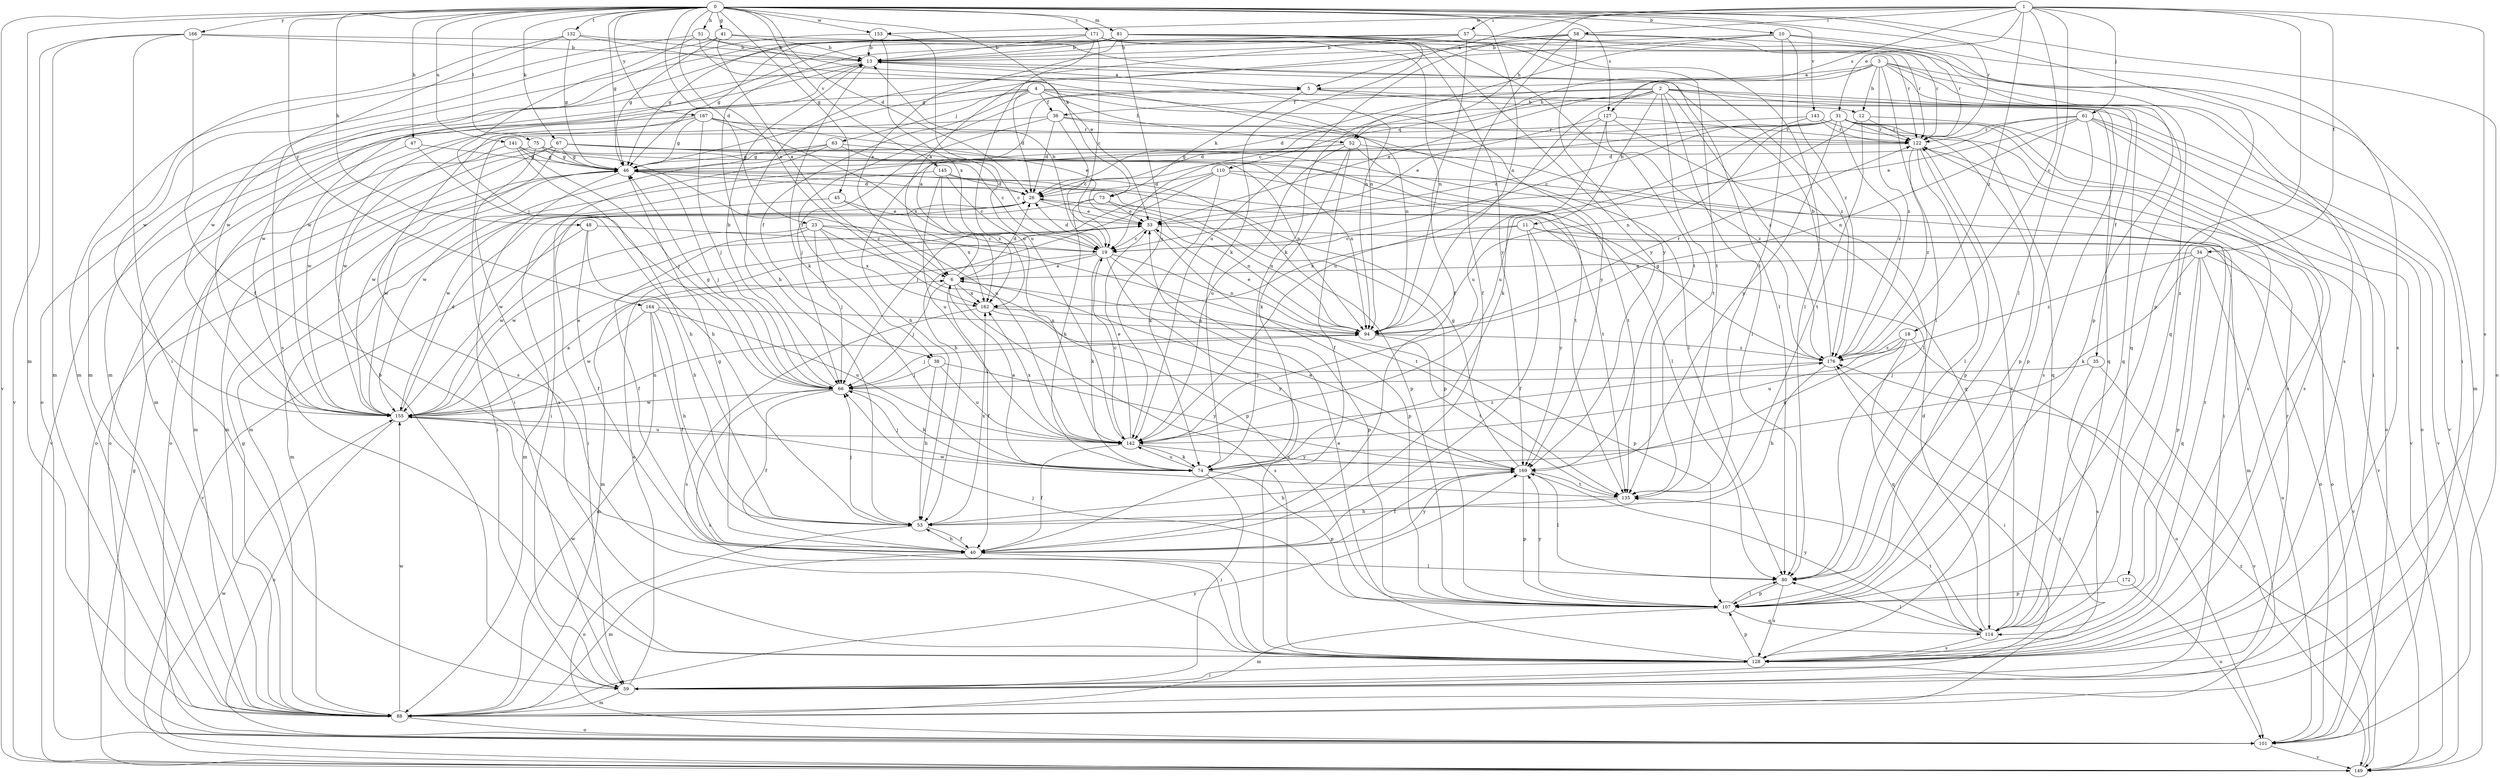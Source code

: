 strict digraph  {
0;
1;
2;
3;
4;
5;
6;
10;
11;
12;
13;
18;
19;
23;
26;
31;
33;
34;
35;
36;
38;
40;
41;
45;
46;
47;
48;
51;
52;
53;
57;
58;
59;
61;
63;
66;
67;
73;
74;
75;
80;
81;
88;
94;
101;
107;
110;
114;
122;
127;
128;
132;
135;
141;
142;
143;
145;
149;
153;
155;
162;
164;
166;
167;
169;
171;
172;
176;
0 -> 10  [label=b];
0 -> 23  [label=d];
0 -> 26  [label=d];
0 -> 41  [label=g];
0 -> 45  [label=g];
0 -> 46  [label=g];
0 -> 47  [label=h];
0 -> 48  [label=h];
0 -> 51  [label=h];
0 -> 67  [label=k];
0 -> 73  [label=k];
0 -> 75  [label=l];
0 -> 81  [label=m];
0 -> 88  [label=m];
0 -> 94  [label=n];
0 -> 101  [label=o];
0 -> 122  [label=r];
0 -> 127  [label=s];
0 -> 132  [label=t];
0 -> 141  [label=u];
0 -> 143  [label=v];
0 -> 145  [label=v];
0 -> 149  [label=v];
0 -> 153  [label=w];
0 -> 162  [label=x];
0 -> 164  [label=y];
0 -> 166  [label=y];
0 -> 167  [label=y];
0 -> 171  [label=z];
0 -> 172  [label=z];
1 -> 5  [label=a];
1 -> 18  [label=c];
1 -> 31  [label=e];
1 -> 34  [label=f];
1 -> 52  [label=h];
1 -> 57  [label=i];
1 -> 58  [label=i];
1 -> 61  [label=j];
1 -> 80  [label=l];
1 -> 107  [label=p];
1 -> 127  [label=s];
1 -> 128  [label=s];
1 -> 153  [label=w];
1 -> 176  [label=z];
2 -> 11  [label=b];
2 -> 26  [label=d];
2 -> 33  [label=e];
2 -> 35  [label=f];
2 -> 36  [label=f];
2 -> 80  [label=l];
2 -> 110  [label=q];
2 -> 114  [label=q];
2 -> 128  [label=s];
2 -> 135  [label=t];
2 -> 142  [label=u];
2 -> 176  [label=z];
3 -> 5  [label=a];
3 -> 12  [label=b];
3 -> 19  [label=c];
3 -> 52  [label=h];
3 -> 59  [label=i];
3 -> 80  [label=l];
3 -> 88  [label=m];
3 -> 114  [label=q];
3 -> 128  [label=s];
3 -> 176  [label=z];
4 -> 26  [label=d];
4 -> 36  [label=f];
4 -> 38  [label=f];
4 -> 52  [label=h];
4 -> 63  [label=j];
4 -> 88  [label=m];
4 -> 94  [label=n];
4 -> 128  [label=s];
4 -> 149  [label=v];
4 -> 169  [label=y];
5 -> 12  [label=b];
5 -> 38  [label=f];
5 -> 73  [label=k];
5 -> 114  [label=q];
6 -> 5  [label=a];
6 -> 26  [label=d];
6 -> 40  [label=f];
6 -> 66  [label=j];
6 -> 107  [label=p];
6 -> 128  [label=s];
6 -> 162  [label=x];
10 -> 13  [label=b];
10 -> 46  [label=g];
10 -> 74  [label=k];
10 -> 114  [label=q];
10 -> 128  [label=s];
10 -> 135  [label=t];
10 -> 176  [label=z];
11 -> 19  [label=c];
11 -> 40  [label=f];
11 -> 88  [label=m];
11 -> 101  [label=o];
11 -> 162  [label=x];
11 -> 169  [label=y];
12 -> 122  [label=r];
12 -> 135  [label=t];
12 -> 142  [label=u];
12 -> 149  [label=v];
13 -> 5  [label=a];
13 -> 74  [label=k];
13 -> 101  [label=o];
13 -> 155  [label=w];
13 -> 176  [label=z];
18 -> 74  [label=k];
18 -> 101  [label=o];
18 -> 114  [label=q];
18 -> 142  [label=u];
18 -> 176  [label=z];
19 -> 6  [label=a];
19 -> 13  [label=b];
19 -> 26  [label=d];
19 -> 74  [label=k];
19 -> 88  [label=m];
19 -> 94  [label=n];
19 -> 107  [label=p];
19 -> 128  [label=s];
23 -> 19  [label=c];
23 -> 40  [label=f];
23 -> 66  [label=j];
23 -> 107  [label=p];
23 -> 135  [label=t];
23 -> 155  [label=w];
23 -> 162  [label=x];
26 -> 33  [label=e];
26 -> 59  [label=i];
26 -> 88  [label=m];
26 -> 94  [label=n];
31 -> 19  [label=c];
31 -> 26  [label=d];
31 -> 53  [label=h];
31 -> 94  [label=n];
31 -> 101  [label=o];
31 -> 107  [label=p];
31 -> 114  [label=q];
31 -> 122  [label=r];
31 -> 128  [label=s];
31 -> 169  [label=y];
31 -> 176  [label=z];
33 -> 19  [label=c];
33 -> 101  [label=o];
33 -> 107  [label=p];
33 -> 155  [label=w];
34 -> 6  [label=a];
34 -> 74  [label=k];
34 -> 101  [label=o];
34 -> 107  [label=p];
34 -> 114  [label=q];
34 -> 149  [label=v];
34 -> 176  [label=z];
35 -> 66  [label=j];
35 -> 128  [label=s];
35 -> 149  [label=v];
36 -> 19  [label=c];
36 -> 26  [label=d];
36 -> 59  [label=i];
36 -> 66  [label=j];
36 -> 80  [label=l];
36 -> 122  [label=r];
38 -> 53  [label=h];
38 -> 66  [label=j];
38 -> 142  [label=u];
38 -> 169  [label=y];
40 -> 46  [label=g];
40 -> 53  [label=h];
40 -> 80  [label=l];
40 -> 88  [label=m];
40 -> 169  [label=y];
41 -> 6  [label=a];
41 -> 13  [label=b];
41 -> 46  [label=g];
41 -> 122  [label=r];
41 -> 155  [label=w];
45 -> 33  [label=e];
45 -> 88  [label=m];
45 -> 162  [label=x];
46 -> 26  [label=d];
46 -> 59  [label=i];
46 -> 66  [label=j];
46 -> 107  [label=p];
46 -> 155  [label=w];
47 -> 46  [label=g];
47 -> 53  [label=h];
47 -> 101  [label=o];
48 -> 19  [label=c];
48 -> 40  [label=f];
48 -> 53  [label=h];
48 -> 149  [label=v];
51 -> 13  [label=b];
51 -> 33  [label=e];
51 -> 66  [label=j];
51 -> 88  [label=m];
51 -> 94  [label=n];
52 -> 40  [label=f];
52 -> 46  [label=g];
52 -> 59  [label=i];
52 -> 74  [label=k];
52 -> 135  [label=t];
52 -> 142  [label=u];
52 -> 155  [label=w];
53 -> 40  [label=f];
53 -> 66  [label=j];
53 -> 101  [label=o];
53 -> 162  [label=x];
57 -> 13  [label=b];
57 -> 40  [label=f];
57 -> 59  [label=i];
57 -> 66  [label=j];
57 -> 122  [label=r];
57 -> 155  [label=w];
58 -> 6  [label=a];
58 -> 13  [label=b];
58 -> 40  [label=f];
58 -> 107  [label=p];
58 -> 122  [label=r];
58 -> 142  [label=u];
58 -> 169  [label=y];
59 -> 13  [label=b];
59 -> 33  [label=e];
59 -> 88  [label=m];
59 -> 122  [label=r];
61 -> 26  [label=d];
61 -> 33  [label=e];
61 -> 94  [label=n];
61 -> 101  [label=o];
61 -> 107  [label=p];
61 -> 122  [label=r];
61 -> 128  [label=s];
61 -> 149  [label=v];
63 -> 19  [label=c];
63 -> 46  [label=g];
63 -> 59  [label=i];
63 -> 88  [label=m];
63 -> 135  [label=t];
66 -> 13  [label=b];
66 -> 40  [label=f];
66 -> 46  [label=g];
66 -> 74  [label=k];
66 -> 128  [label=s];
66 -> 155  [label=w];
67 -> 46  [label=g];
67 -> 80  [label=l];
67 -> 88  [label=m];
67 -> 94  [label=n];
67 -> 101  [label=o];
67 -> 114  [label=q];
67 -> 155  [label=w];
73 -> 33  [label=e];
73 -> 74  [label=k];
73 -> 94  [label=n];
73 -> 155  [label=w];
74 -> 6  [label=a];
74 -> 59  [label=i];
74 -> 66  [label=j];
74 -> 107  [label=p];
74 -> 142  [label=u];
75 -> 46  [label=g];
75 -> 94  [label=n];
75 -> 101  [label=o];
75 -> 128  [label=s];
75 -> 142  [label=u];
80 -> 107  [label=p];
80 -> 128  [label=s];
81 -> 6  [label=a];
81 -> 13  [label=b];
81 -> 46  [label=g];
81 -> 53  [label=h];
81 -> 74  [label=k];
81 -> 80  [label=l];
81 -> 88  [label=m];
81 -> 122  [label=r];
81 -> 135  [label=t];
81 -> 142  [label=u];
81 -> 169  [label=y];
88 -> 46  [label=g];
88 -> 101  [label=o];
88 -> 155  [label=w];
88 -> 169  [label=y];
88 -> 176  [label=z];
94 -> 33  [label=e];
94 -> 66  [label=j];
94 -> 122  [label=r];
94 -> 135  [label=t];
94 -> 176  [label=z];
101 -> 149  [label=v];
107 -> 66  [label=j];
107 -> 80  [label=l];
107 -> 88  [label=m];
107 -> 114  [label=q];
107 -> 169  [label=y];
110 -> 26  [label=d];
110 -> 53  [label=h];
110 -> 66  [label=j];
110 -> 74  [label=k];
110 -> 135  [label=t];
110 -> 149  [label=v];
114 -> 26  [label=d];
114 -> 80  [label=l];
114 -> 122  [label=r];
114 -> 128  [label=s];
114 -> 135  [label=t];
114 -> 169  [label=y];
122 -> 46  [label=g];
122 -> 80  [label=l];
122 -> 107  [label=p];
122 -> 176  [label=z];
127 -> 19  [label=c];
127 -> 33  [label=e];
127 -> 74  [label=k];
127 -> 80  [label=l];
127 -> 122  [label=r];
127 -> 176  [label=z];
128 -> 33  [label=e];
128 -> 59  [label=i];
128 -> 107  [label=p];
128 -> 122  [label=r];
128 -> 155  [label=w];
132 -> 13  [label=b];
132 -> 46  [label=g];
132 -> 88  [label=m];
132 -> 94  [label=n];
132 -> 128  [label=s];
135 -> 53  [label=h];
135 -> 155  [label=w];
141 -> 19  [label=c];
141 -> 46  [label=g];
141 -> 53  [label=h];
141 -> 66  [label=j];
141 -> 88  [label=m];
142 -> 19  [label=c];
142 -> 33  [label=e];
142 -> 40  [label=f];
142 -> 74  [label=k];
142 -> 162  [label=x];
142 -> 169  [label=y];
142 -> 176  [label=z];
143 -> 122  [label=r];
143 -> 128  [label=s];
143 -> 142  [label=u];
143 -> 155  [label=w];
145 -> 19  [label=c];
145 -> 26  [label=d];
145 -> 107  [label=p];
145 -> 142  [label=u];
145 -> 155  [label=w];
145 -> 162  [label=x];
149 -> 46  [label=g];
149 -> 155  [label=w];
149 -> 176  [label=z];
153 -> 13  [label=b];
153 -> 142  [label=u];
153 -> 155  [label=w];
153 -> 162  [label=x];
155 -> 6  [label=a];
155 -> 26  [label=d];
155 -> 33  [label=e];
155 -> 94  [label=n];
155 -> 101  [label=o];
155 -> 142  [label=u];
162 -> 94  [label=n];
162 -> 128  [label=s];
162 -> 169  [label=y];
164 -> 40  [label=f];
164 -> 53  [label=h];
164 -> 88  [label=m];
164 -> 94  [label=n];
164 -> 142  [label=u];
164 -> 155  [label=w];
166 -> 13  [label=b];
166 -> 40  [label=f];
166 -> 59  [label=i];
166 -> 80  [label=l];
166 -> 88  [label=m];
166 -> 149  [label=v];
167 -> 33  [label=e];
167 -> 46  [label=g];
167 -> 66  [label=j];
167 -> 122  [label=r];
167 -> 149  [label=v];
167 -> 155  [label=w];
167 -> 162  [label=x];
169 -> 6  [label=a];
169 -> 40  [label=f];
169 -> 46  [label=g];
169 -> 53  [label=h];
169 -> 80  [label=l];
169 -> 107  [label=p];
169 -> 135  [label=t];
171 -> 13  [label=b];
171 -> 19  [label=c];
171 -> 46  [label=g];
171 -> 94  [label=n];
171 -> 135  [label=t];
171 -> 142  [label=u];
171 -> 155  [label=w];
171 -> 169  [label=y];
172 -> 101  [label=o];
172 -> 107  [label=p];
176 -> 13  [label=b];
176 -> 46  [label=g];
176 -> 53  [label=h];
176 -> 59  [label=i];
176 -> 66  [label=j];
}
